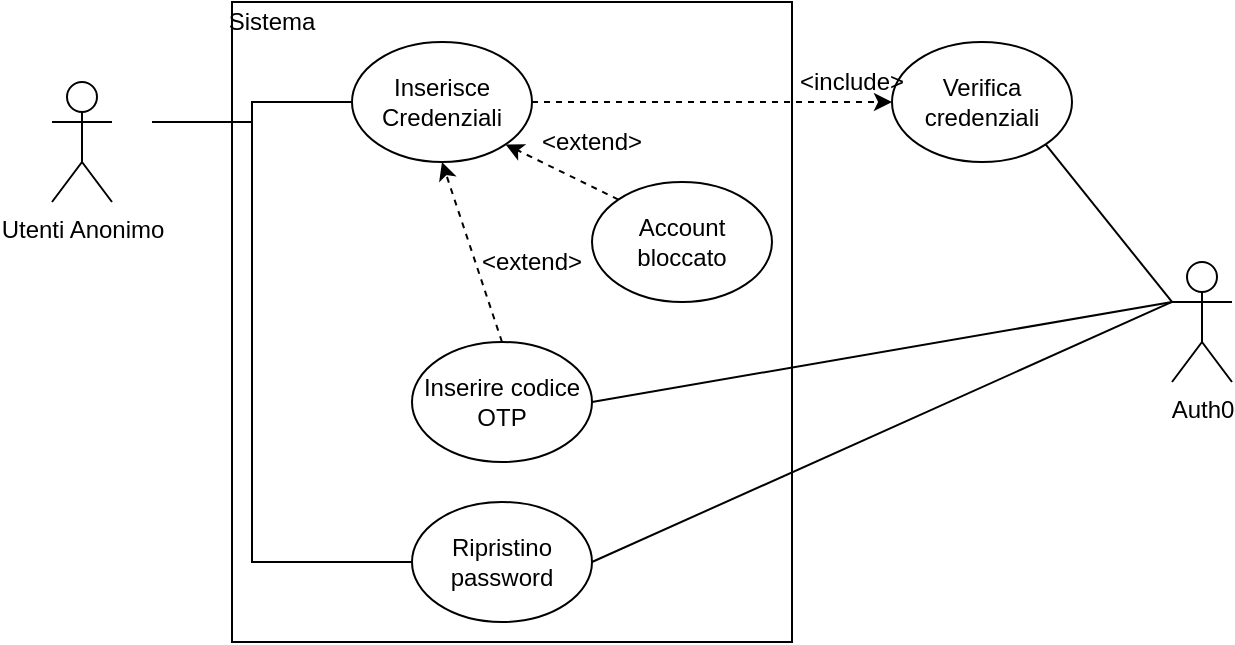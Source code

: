 <mxfile version="14.6.13" type="device"><diagram name="Pagina-1" id="lVRO8FN0cl4bYZhDUq4U"><mxGraphModel dx="541" dy="956" grid="1" gridSize="10" guides="1" tooltips="1" connect="1" arrows="1" fold="1" page="1" pageScale="1" pageWidth="1169" pageHeight="827" math="0" shadow="0"><root><mxCell id="0"/><mxCell id="1" parent="0"/><mxCell id="TLCKmyuNRsxS-P79uv00-9" style="edgeStyle=orthogonalEdgeStyle;rounded=0;orthogonalLoop=1;jettySize=auto;html=1;endArrow=none;endFill=0;" edge="1" parent="1" target="TLCKmyuNRsxS-P79uv00-2"><mxGeometry relative="1" as="geometry"><mxPoint x="90" y="60" as="sourcePoint"/><Array as="points"><mxPoint x="140" y="60"/><mxPoint x="140" y="50"/></Array></mxGeometry></mxCell><mxCell id="TLCKmyuNRsxS-P79uv00-10" style="edgeStyle=orthogonalEdgeStyle;rounded=0;orthogonalLoop=1;jettySize=auto;html=1;entryX=0;entryY=0.5;entryDx=0;entryDy=0;endArrow=none;endFill=0;" edge="1" parent="1" target="TLCKmyuNRsxS-P79uv00-7"><mxGeometry relative="1" as="geometry"><mxPoint x="100" y="60" as="sourcePoint"/><Array as="points"><mxPoint x="140" y="60"/><mxPoint x="140" y="280"/></Array></mxGeometry></mxCell><mxCell id="TLCKmyuNRsxS-P79uv00-1" value="Utenti Anonimo" style="shape=umlActor;verticalLabelPosition=bottom;verticalAlign=top;html=1;outlineConnect=0;" vertex="1" parent="1"><mxGeometry x="40" y="40" width="30" height="60" as="geometry"/></mxCell><mxCell id="TLCKmyuNRsxS-P79uv00-13" style="edgeStyle=none;rounded=0;orthogonalLoop=1;jettySize=auto;html=1;exitX=1;exitY=0.5;exitDx=0;exitDy=0;entryX=0;entryY=0.5;entryDx=0;entryDy=0;dashed=1;startArrow=none;startFill=0;endArrow=classic;endFill=1;" edge="1" parent="1" source="TLCKmyuNRsxS-P79uv00-2" target="TLCKmyuNRsxS-P79uv00-8"><mxGeometry relative="1" as="geometry"/></mxCell><mxCell id="TLCKmyuNRsxS-P79uv00-2" value="Inserisce&lt;br&gt;Credenziali" style="ellipse;whiteSpace=wrap;html=1;" vertex="1" parent="1"><mxGeometry x="190" y="20" width="90" height="60" as="geometry"/></mxCell><mxCell id="TLCKmyuNRsxS-P79uv00-11" style="rounded=0;orthogonalLoop=1;jettySize=auto;html=1;exitX=0;exitY=0;exitDx=0;exitDy=0;entryX=1;entryY=1;entryDx=0;entryDy=0;endArrow=classic;endFill=1;startArrow=none;startFill=0;dashed=1;" edge="1" parent="1" source="TLCKmyuNRsxS-P79uv00-3" target="TLCKmyuNRsxS-P79uv00-2"><mxGeometry relative="1" as="geometry"/></mxCell><mxCell id="TLCKmyuNRsxS-P79uv00-3" value="Account bloccato" style="ellipse;whiteSpace=wrap;html=1;" vertex="1" parent="1"><mxGeometry x="310" y="90" width="90" height="60" as="geometry"/></mxCell><mxCell id="TLCKmyuNRsxS-P79uv00-12" style="edgeStyle=none;rounded=0;orthogonalLoop=1;jettySize=auto;html=1;exitX=0.5;exitY=0;exitDx=0;exitDy=0;entryX=0.5;entryY=1;entryDx=0;entryDy=0;dashed=1;startArrow=none;startFill=0;endArrow=classic;endFill=1;" edge="1" parent="1" source="TLCKmyuNRsxS-P79uv00-4" target="TLCKmyuNRsxS-P79uv00-2"><mxGeometry relative="1" as="geometry"/></mxCell><mxCell id="TLCKmyuNRsxS-P79uv00-17" style="edgeStyle=none;rounded=0;orthogonalLoop=1;jettySize=auto;html=1;exitX=1;exitY=0.5;exitDx=0;exitDy=0;entryX=0;entryY=0.333;entryDx=0;entryDy=0;entryPerimeter=0;startArrow=none;startFill=0;endArrow=none;endFill=0;" edge="1" parent="1" source="TLCKmyuNRsxS-P79uv00-4" target="TLCKmyuNRsxS-P79uv00-14"><mxGeometry relative="1" as="geometry"/></mxCell><mxCell id="TLCKmyuNRsxS-P79uv00-4" value="Inserire codice OTP" style="ellipse;whiteSpace=wrap;html=1;" vertex="1" parent="1"><mxGeometry x="220" y="170" width="90" height="60" as="geometry"/></mxCell><mxCell id="TLCKmyuNRsxS-P79uv00-5" style="edgeStyle=orthogonalEdgeStyle;rounded=0;orthogonalLoop=1;jettySize=auto;html=1;exitX=0.5;exitY=1;exitDx=0;exitDy=0;" edge="1" parent="1" source="TLCKmyuNRsxS-P79uv00-4" target="TLCKmyuNRsxS-P79uv00-4"><mxGeometry relative="1" as="geometry"/></mxCell><mxCell id="TLCKmyuNRsxS-P79uv00-6" style="edgeStyle=orthogonalEdgeStyle;rounded=0;orthogonalLoop=1;jettySize=auto;html=1;exitX=0.5;exitY=1;exitDx=0;exitDy=0;" edge="1" parent="1"><mxGeometry relative="1" as="geometry"><mxPoint x="295" y="230" as="sourcePoint"/><mxPoint x="295" y="230" as="targetPoint"/></mxGeometry></mxCell><mxCell id="TLCKmyuNRsxS-P79uv00-18" style="edgeStyle=none;rounded=0;orthogonalLoop=1;jettySize=auto;html=1;exitX=1;exitY=0.5;exitDx=0;exitDy=0;entryX=0;entryY=0.333;entryDx=0;entryDy=0;entryPerimeter=0;startArrow=none;startFill=0;endArrow=none;endFill=0;" edge="1" parent="1" source="TLCKmyuNRsxS-P79uv00-7" target="TLCKmyuNRsxS-P79uv00-14"><mxGeometry relative="1" as="geometry"/></mxCell><mxCell id="TLCKmyuNRsxS-P79uv00-7" value="Ripristino password" style="ellipse;whiteSpace=wrap;html=1;" vertex="1" parent="1"><mxGeometry x="220" y="250" width="90" height="60" as="geometry"/></mxCell><mxCell id="TLCKmyuNRsxS-P79uv00-8" value="Verifica&lt;br&gt;credenziali" style="ellipse;whiteSpace=wrap;html=1;" vertex="1" parent="1"><mxGeometry x="460" y="20" width="90" height="60" as="geometry"/></mxCell><mxCell id="TLCKmyuNRsxS-P79uv00-16" style="edgeStyle=none;rounded=0;orthogonalLoop=1;jettySize=auto;html=1;exitX=0;exitY=0.333;exitDx=0;exitDy=0;exitPerimeter=0;entryX=1;entryY=1;entryDx=0;entryDy=0;startArrow=none;startFill=0;endArrow=none;endFill=0;" edge="1" parent="1" source="TLCKmyuNRsxS-P79uv00-14" target="TLCKmyuNRsxS-P79uv00-8"><mxGeometry relative="1" as="geometry"/></mxCell><mxCell id="TLCKmyuNRsxS-P79uv00-14" value="Auth0" style="shape=umlActor;verticalLabelPosition=bottom;verticalAlign=top;html=1;outlineConnect=0;" vertex="1" parent="1"><mxGeometry x="600" y="130" width="30" height="60" as="geometry"/></mxCell><mxCell id="TLCKmyuNRsxS-P79uv00-19" value="" style="rounded=0;whiteSpace=wrap;html=1;fillColor=none;" vertex="1" parent="1"><mxGeometry x="130" width="280" height="320" as="geometry"/></mxCell><mxCell id="TLCKmyuNRsxS-P79uv00-20" value="Sistema" style="text;html=1;strokeColor=none;fillColor=none;align=center;verticalAlign=middle;whiteSpace=wrap;rounded=0;" vertex="1" parent="1"><mxGeometry x="130" width="40" height="20" as="geometry"/></mxCell><mxCell id="TLCKmyuNRsxS-P79uv00-21" value="&amp;lt;include&amp;gt;" style="text;html=1;strokeColor=none;fillColor=none;align=center;verticalAlign=middle;whiteSpace=wrap;rounded=0;" vertex="1" parent="1"><mxGeometry x="420" y="30" width="40" height="20" as="geometry"/></mxCell><mxCell id="TLCKmyuNRsxS-P79uv00-22" value="&amp;lt;extend&amp;gt;" style="text;html=1;strokeColor=none;fillColor=none;align=center;verticalAlign=middle;whiteSpace=wrap;rounded=0;" vertex="1" parent="1"><mxGeometry x="290" y="60" width="40" height="20" as="geometry"/></mxCell><mxCell id="TLCKmyuNRsxS-P79uv00-23" value="&amp;lt;extend&amp;gt;" style="text;html=1;strokeColor=none;fillColor=none;align=center;verticalAlign=middle;whiteSpace=wrap;rounded=0;" vertex="1" parent="1"><mxGeometry x="260" y="120" width="40" height="20" as="geometry"/></mxCell></root></mxGraphModel></diagram></mxfile>